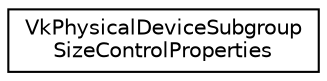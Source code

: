digraph "Graphical Class Hierarchy"
{
 // LATEX_PDF_SIZE
  edge [fontname="Helvetica",fontsize="10",labelfontname="Helvetica",labelfontsize="10"];
  node [fontname="Helvetica",fontsize="10",shape=record];
  rankdir="LR";
  Node0 [label="VkPhysicalDeviceSubgroup\lSizeControlProperties",height=0.2,width=0.4,color="black", fillcolor="white", style="filled",URL="$structVkPhysicalDeviceSubgroupSizeControlProperties.html",tooltip=" "];
}
